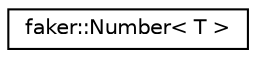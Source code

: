 digraph "Graphical Class Hierarchy"
{
 // LATEX_PDF_SIZE
  edge [fontname="Helvetica",fontsize="10",labelfontname="Helvetica",labelfontsize="10"];
  node [fontname="Helvetica",fontsize="10",shape=record];
  rankdir="LR";
  Node0 [label="faker::Number\< T \>",height=0.2,width=0.4,color="black", fillcolor="white", style="filled",URL="$classfaker_1_1Number.html",tooltip=" "];
}
